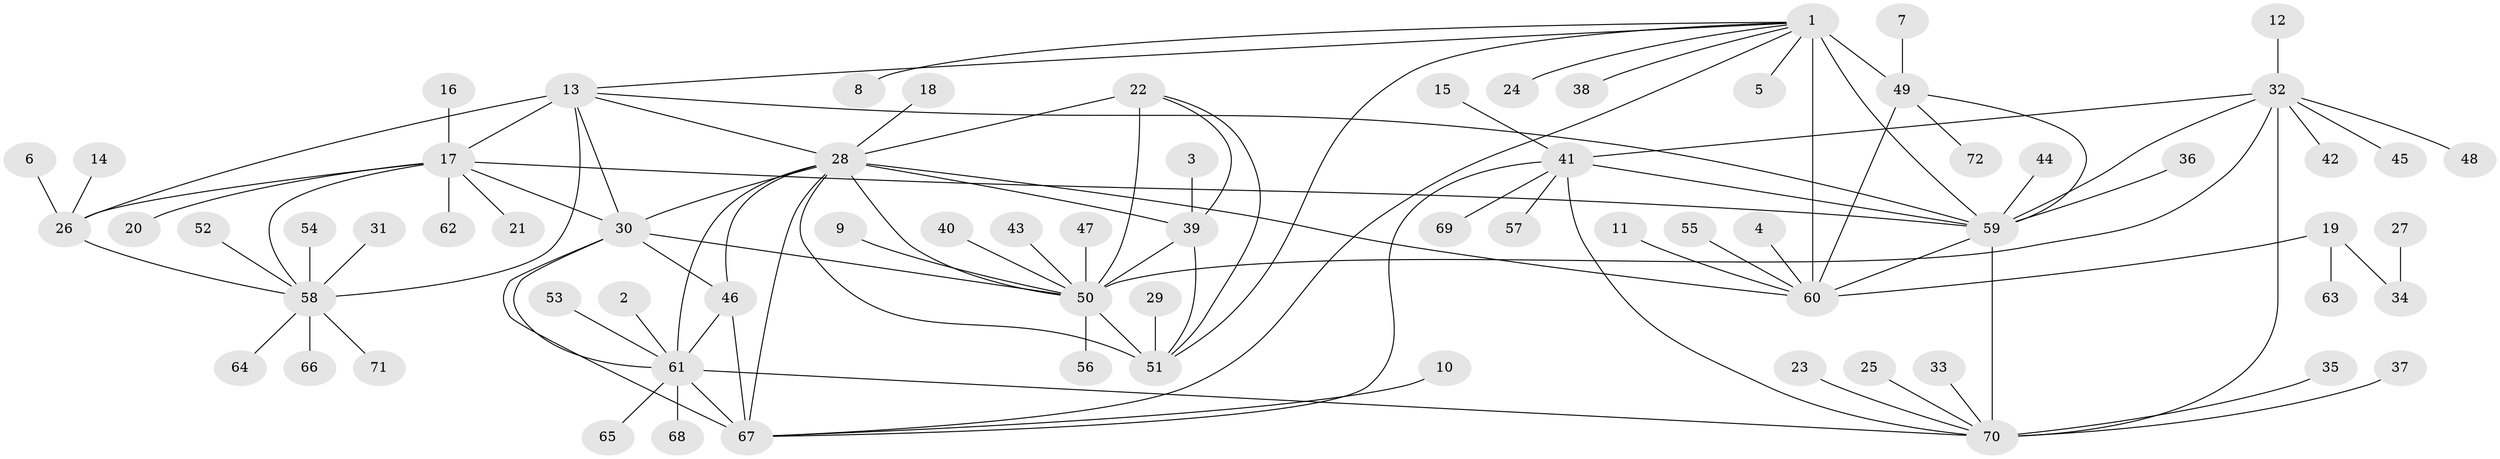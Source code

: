 // original degree distribution, {8: 0.06944444444444445, 10: 0.0625, 9: 0.05555555555555555, 13: 0.013888888888888888, 11: 0.013888888888888888, 7: 0.013888888888888888, 14: 0.006944444444444444, 6: 0.006944444444444444, 2: 0.11805555555555555, 1: 0.5972222222222222, 3: 0.027777777777777776, 4: 0.013888888888888888}
// Generated by graph-tools (version 1.1) at 2025/50/03/09/25 03:50:43]
// undirected, 72 vertices, 103 edges
graph export_dot {
graph [start="1"]
  node [color=gray90,style=filled];
  1;
  2;
  3;
  4;
  5;
  6;
  7;
  8;
  9;
  10;
  11;
  12;
  13;
  14;
  15;
  16;
  17;
  18;
  19;
  20;
  21;
  22;
  23;
  24;
  25;
  26;
  27;
  28;
  29;
  30;
  31;
  32;
  33;
  34;
  35;
  36;
  37;
  38;
  39;
  40;
  41;
  42;
  43;
  44;
  45;
  46;
  47;
  48;
  49;
  50;
  51;
  52;
  53;
  54;
  55;
  56;
  57;
  58;
  59;
  60;
  61;
  62;
  63;
  64;
  65;
  66;
  67;
  68;
  69;
  70;
  71;
  72;
  1 -- 5 [weight=1.0];
  1 -- 8 [weight=1.0];
  1 -- 13 [weight=1.0];
  1 -- 24 [weight=1.0];
  1 -- 38 [weight=1.0];
  1 -- 49 [weight=4.0];
  1 -- 51 [weight=1.0];
  1 -- 59 [weight=1.0];
  1 -- 60 [weight=8.0];
  1 -- 67 [weight=1.0];
  2 -- 61 [weight=1.0];
  3 -- 39 [weight=1.0];
  4 -- 60 [weight=1.0];
  6 -- 26 [weight=1.0];
  7 -- 49 [weight=1.0];
  9 -- 50 [weight=1.0];
  10 -- 67 [weight=1.0];
  11 -- 60 [weight=1.0];
  12 -- 32 [weight=1.0];
  13 -- 17 [weight=2.0];
  13 -- 26 [weight=2.0];
  13 -- 28 [weight=1.0];
  13 -- 30 [weight=1.0];
  13 -- 58 [weight=6.0];
  13 -- 59 [weight=1.0];
  14 -- 26 [weight=1.0];
  15 -- 41 [weight=1.0];
  16 -- 17 [weight=1.0];
  17 -- 20 [weight=1.0];
  17 -- 21 [weight=1.0];
  17 -- 26 [weight=1.0];
  17 -- 30 [weight=1.0];
  17 -- 58 [weight=3.0];
  17 -- 59 [weight=1.0];
  17 -- 62 [weight=1.0];
  18 -- 28 [weight=1.0];
  19 -- 34 [weight=1.0];
  19 -- 60 [weight=1.0];
  19 -- 63 [weight=1.0];
  22 -- 28 [weight=1.0];
  22 -- 39 [weight=1.0];
  22 -- 50 [weight=3.0];
  22 -- 51 [weight=1.0];
  23 -- 70 [weight=1.0];
  25 -- 70 [weight=1.0];
  26 -- 58 [weight=3.0];
  27 -- 34 [weight=1.0];
  28 -- 30 [weight=1.0];
  28 -- 39 [weight=2.0];
  28 -- 46 [weight=1.0];
  28 -- 50 [weight=3.0];
  28 -- 51 [weight=1.0];
  28 -- 60 [weight=1.0];
  28 -- 61 [weight=3.0];
  28 -- 67 [weight=1.0];
  29 -- 51 [weight=1.0];
  30 -- 46 [weight=1.0];
  30 -- 50 [weight=1.0];
  30 -- 61 [weight=3.0];
  30 -- 67 [weight=1.0];
  31 -- 58 [weight=1.0];
  32 -- 41 [weight=1.0];
  32 -- 42 [weight=1.0];
  32 -- 45 [weight=1.0];
  32 -- 48 [weight=1.0];
  32 -- 50 [weight=1.0];
  32 -- 59 [weight=1.0];
  32 -- 70 [weight=4.0];
  33 -- 70 [weight=1.0];
  35 -- 70 [weight=1.0];
  36 -- 59 [weight=1.0];
  37 -- 70 [weight=1.0];
  39 -- 50 [weight=3.0];
  39 -- 51 [weight=1.0];
  40 -- 50 [weight=1.0];
  41 -- 57 [weight=1.0];
  41 -- 59 [weight=1.0];
  41 -- 67 [weight=1.0];
  41 -- 69 [weight=1.0];
  41 -- 70 [weight=4.0];
  43 -- 50 [weight=1.0];
  44 -- 59 [weight=1.0];
  46 -- 61 [weight=3.0];
  46 -- 67 [weight=1.0];
  47 -- 50 [weight=1.0];
  49 -- 59 [weight=1.0];
  49 -- 60 [weight=2.0];
  49 -- 72 [weight=1.0];
  50 -- 51 [weight=3.0];
  50 -- 56 [weight=1.0];
  52 -- 58 [weight=1.0];
  53 -- 61 [weight=1.0];
  54 -- 58 [weight=1.0];
  55 -- 60 [weight=1.0];
  58 -- 64 [weight=1.0];
  58 -- 66 [weight=1.0];
  58 -- 71 [weight=1.0];
  59 -- 60 [weight=1.0];
  59 -- 70 [weight=4.0];
  61 -- 65 [weight=1.0];
  61 -- 67 [weight=3.0];
  61 -- 68 [weight=1.0];
  61 -- 70 [weight=1.0];
}
